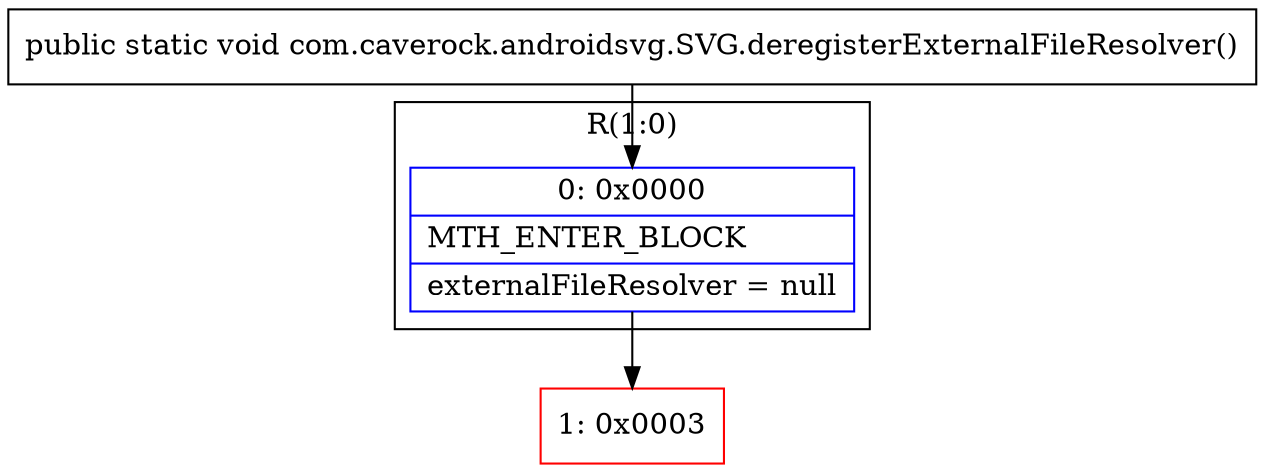 digraph "CFG forcom.caverock.androidsvg.SVG.deregisterExternalFileResolver()V" {
subgraph cluster_Region_1783805298 {
label = "R(1:0)";
node [shape=record,color=blue];
Node_0 [shape=record,label="{0\:\ 0x0000|MTH_ENTER_BLOCK\l|externalFileResolver = null\l}"];
}
Node_1 [shape=record,color=red,label="{1\:\ 0x0003}"];
MethodNode[shape=record,label="{public static void com.caverock.androidsvg.SVG.deregisterExternalFileResolver() }"];
MethodNode -> Node_0;
Node_0 -> Node_1;
}

